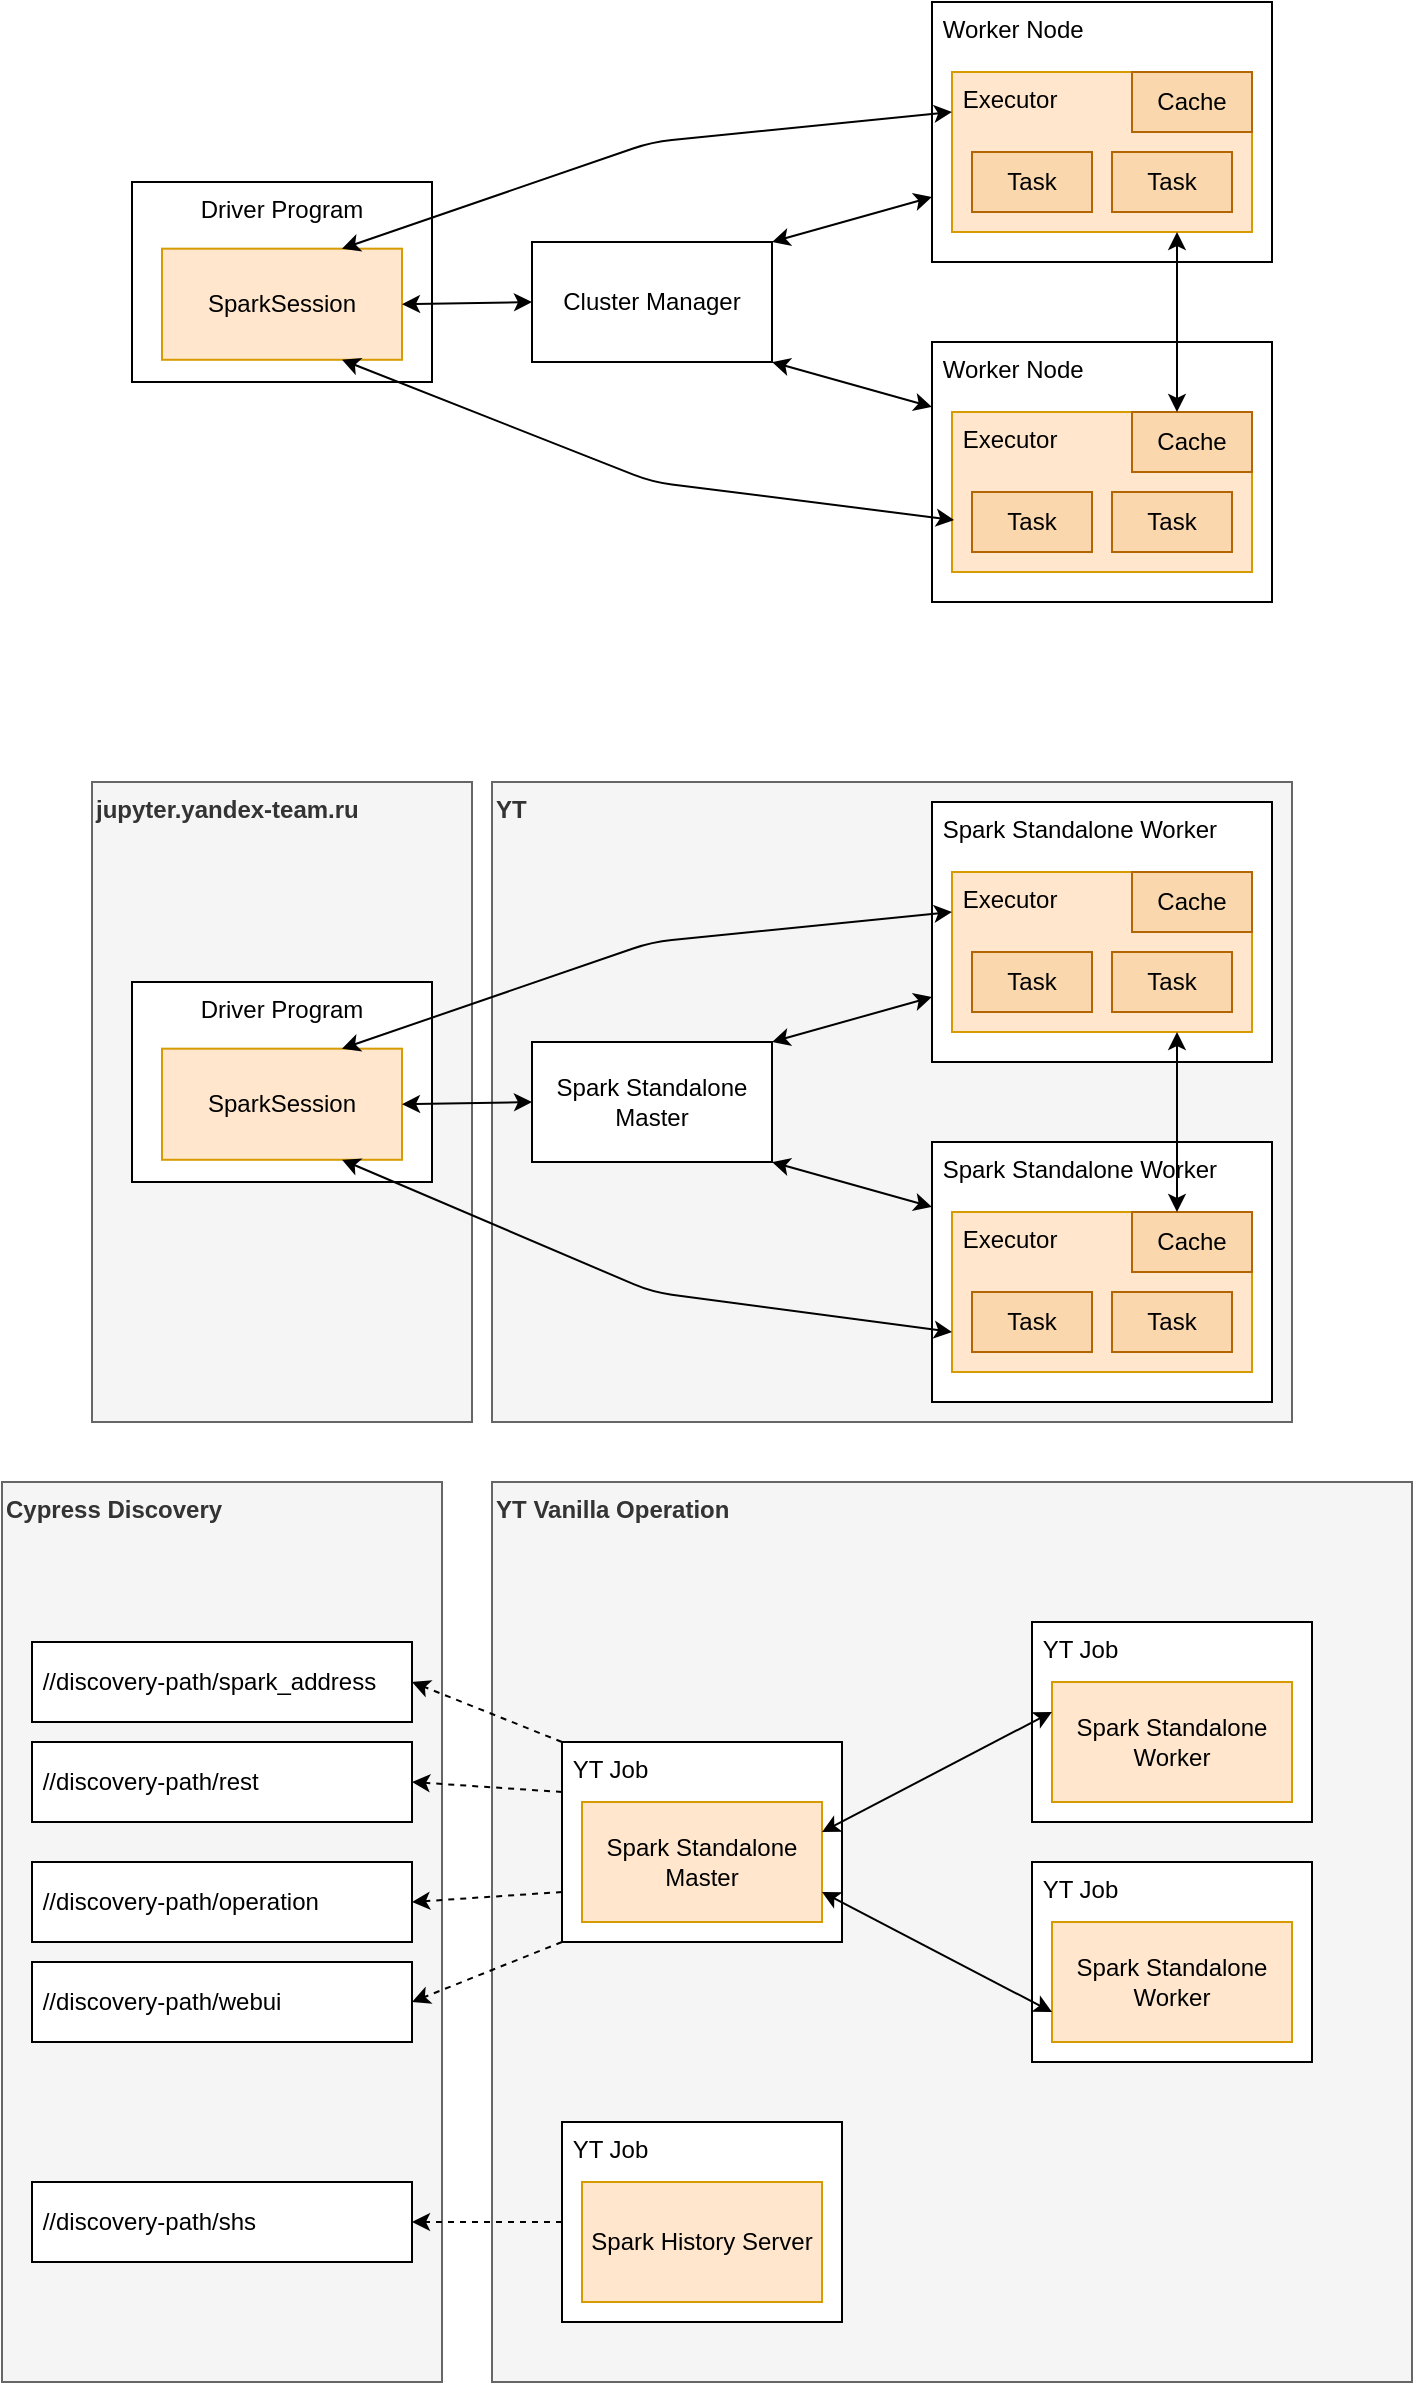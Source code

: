 <mxfile version="12.7.0" type="github">
  <diagram id="d04GukAUwvT-C3K4_uiE" name="Page-1">
    <mxGraphModel dx="1186" dy="779" grid="1" gridSize="10" guides="1" tooltips="1" connect="1" arrows="1" fold="1" page="1" pageScale="1" pageWidth="850" pageHeight="1100" math="0" shadow="0">
      <root>
        <mxCell id="0"/>
        <mxCell id="1" parent="0"/>
        <mxCell id="svGTWTUCAV3rOqe5BG-X-29" value="" style="group" vertex="1" connectable="0" parent="1">
          <mxGeometry x="120" y="170" width="570" height="300" as="geometry"/>
        </mxCell>
        <mxCell id="svGTWTUCAV3rOqe5BG-X-8" value="Cluster Manager" style="rounded=0;whiteSpace=wrap;html=1;" vertex="1" parent="svGTWTUCAV3rOqe5BG-X-29">
          <mxGeometry x="200" y="120" width="120" height="60" as="geometry"/>
        </mxCell>
        <mxCell id="svGTWTUCAV3rOqe5BG-X-15" value="" style="group" vertex="1" connectable="0" parent="svGTWTUCAV3rOqe5BG-X-29">
          <mxGeometry x="400" width="170" height="130" as="geometry"/>
        </mxCell>
        <mxCell id="svGTWTUCAV3rOqe5BG-X-9" value="&lt;div align=&quot;left&quot;&gt;&amp;nbsp;Worker Node&lt;/div&gt;" style="rounded=0;whiteSpace=wrap;html=1;align=left;verticalAlign=top;" vertex="1" parent="svGTWTUCAV3rOqe5BG-X-15">
          <mxGeometry width="170" height="130" as="geometry"/>
        </mxCell>
        <mxCell id="svGTWTUCAV3rOqe5BG-X-14" value="" style="group" vertex="1" connectable="0" parent="svGTWTUCAV3rOqe5BG-X-15">
          <mxGeometry x="10" y="35" width="150" height="80" as="geometry"/>
        </mxCell>
        <mxCell id="svGTWTUCAV3rOqe5BG-X-13" value="&lt;div align=&quot;left&quot;&gt;&amp;nbsp;Executor&lt;/div&gt;" style="rounded=0;whiteSpace=wrap;html=1;align=left;verticalAlign=top;fillColor=#ffe6cc;strokeColor=#d79b00;" vertex="1" parent="svGTWTUCAV3rOqe5BG-X-14">
          <mxGeometry width="150" height="80" as="geometry"/>
        </mxCell>
        <mxCell id="svGTWTUCAV3rOqe5BG-X-10" value="Task" style="rounded=0;whiteSpace=wrap;html=1;fillColor=#fad7ac;strokeColor=#b46504;" vertex="1" parent="svGTWTUCAV3rOqe5BG-X-14">
          <mxGeometry x="10" y="40" width="60" height="30" as="geometry"/>
        </mxCell>
        <mxCell id="svGTWTUCAV3rOqe5BG-X-11" value="Task" style="rounded=0;whiteSpace=wrap;html=1;fillColor=#fad7ac;strokeColor=#b46504;" vertex="1" parent="svGTWTUCAV3rOqe5BG-X-14">
          <mxGeometry x="80" y="40" width="60" height="30" as="geometry"/>
        </mxCell>
        <mxCell id="svGTWTUCAV3rOqe5BG-X-12" value="Cache" style="rounded=0;whiteSpace=wrap;html=1;fillColor=#fad7ac;strokeColor=#b46504;" vertex="1" parent="svGTWTUCAV3rOqe5BG-X-14">
          <mxGeometry x="90" width="60" height="30" as="geometry"/>
        </mxCell>
        <mxCell id="svGTWTUCAV3rOqe5BG-X-16" value="" style="group;align=left;" vertex="1" connectable="0" parent="svGTWTUCAV3rOqe5BG-X-29">
          <mxGeometry x="400" y="170" width="170" height="130" as="geometry"/>
        </mxCell>
        <mxCell id="svGTWTUCAV3rOqe5BG-X-17" value="&lt;div&gt;&amp;nbsp;Worker Node&lt;/div&gt;" style="rounded=0;whiteSpace=wrap;html=1;align=left;verticalAlign=top;" vertex="1" parent="svGTWTUCAV3rOqe5BG-X-16">
          <mxGeometry width="170" height="130" as="geometry"/>
        </mxCell>
        <mxCell id="svGTWTUCAV3rOqe5BG-X-18" value="" style="group" vertex="1" connectable="0" parent="svGTWTUCAV3rOqe5BG-X-16">
          <mxGeometry x="10" y="35" width="150" height="80" as="geometry"/>
        </mxCell>
        <mxCell id="svGTWTUCAV3rOqe5BG-X-19" value="&lt;div align=&quot;left&quot;&gt;&amp;nbsp;Executor&lt;/div&gt;" style="rounded=0;whiteSpace=wrap;html=1;align=left;verticalAlign=top;fillColor=#ffe6cc;strokeColor=#d79b00;" vertex="1" parent="svGTWTUCAV3rOqe5BG-X-18">
          <mxGeometry width="150" height="80" as="geometry"/>
        </mxCell>
        <mxCell id="svGTWTUCAV3rOqe5BG-X-20" value="Task" style="rounded=0;whiteSpace=wrap;html=1;fillColor=#fad7ac;strokeColor=#b46504;" vertex="1" parent="svGTWTUCAV3rOqe5BG-X-18">
          <mxGeometry x="10" y="40" width="60" height="30" as="geometry"/>
        </mxCell>
        <mxCell id="svGTWTUCAV3rOqe5BG-X-21" value="Task" style="rounded=0;whiteSpace=wrap;html=1;fillColor=#fad7ac;strokeColor=#b46504;" vertex="1" parent="svGTWTUCAV3rOqe5BG-X-18">
          <mxGeometry x="80" y="40" width="60" height="30" as="geometry"/>
        </mxCell>
        <mxCell id="svGTWTUCAV3rOqe5BG-X-22" value="Cache" style="rounded=0;whiteSpace=wrap;html=1;fillColor=#fad7ac;strokeColor=#b46504;" vertex="1" parent="svGTWTUCAV3rOqe5BG-X-18">
          <mxGeometry x="90" width="60" height="30" as="geometry"/>
        </mxCell>
        <mxCell id="svGTWTUCAV3rOqe5BG-X-23" value="" style="group" vertex="1" connectable="0" parent="svGTWTUCAV3rOqe5BG-X-29">
          <mxGeometry y="90" width="150" height="100" as="geometry"/>
        </mxCell>
        <mxCell id="svGTWTUCAV3rOqe5BG-X-4" value="&lt;div align=&quot;center&quot;&gt;Driver Program&lt;/div&gt;" style="rounded=0;whiteSpace=wrap;html=1;align=center;verticalAlign=top;" vertex="1" parent="svGTWTUCAV3rOqe5BG-X-23">
          <mxGeometry width="150" height="100" as="geometry"/>
        </mxCell>
        <mxCell id="svGTWTUCAV3rOqe5BG-X-5" value="SparkSession" style="rounded=0;whiteSpace=wrap;html=1;fillColor=#ffe6cc;strokeColor=#d79b00;" vertex="1" parent="svGTWTUCAV3rOqe5BG-X-23">
          <mxGeometry x="15" y="33.333" width="120" height="55.556" as="geometry"/>
        </mxCell>
        <mxCell id="svGTWTUCAV3rOqe5BG-X-24" value="" style="endArrow=classic;startArrow=classic;html=1;exitX=1;exitY=0.5;exitDx=0;exitDy=0;entryX=0;entryY=0.5;entryDx=0;entryDy=0;" edge="1" parent="svGTWTUCAV3rOqe5BG-X-29" source="svGTWTUCAV3rOqe5BG-X-5" target="svGTWTUCAV3rOqe5BG-X-8">
          <mxGeometry width="50" height="50" relative="1" as="geometry">
            <mxPoint x="140" y="300" as="sourcePoint"/>
            <mxPoint x="190" y="250" as="targetPoint"/>
          </mxGeometry>
        </mxCell>
        <mxCell id="svGTWTUCAV3rOqe5BG-X-26" value="" style="endArrow=classic;startArrow=classic;html=1;exitX=1;exitY=1;exitDx=0;exitDy=0;entryX=0;entryY=0.25;entryDx=0;entryDy=0;" edge="1" parent="svGTWTUCAV3rOqe5BG-X-29" source="svGTWTUCAV3rOqe5BG-X-8" target="svGTWTUCAV3rOqe5BG-X-17">
          <mxGeometry width="50" height="50" relative="1" as="geometry">
            <mxPoint x="170" y="410" as="sourcePoint"/>
            <mxPoint x="220" y="360" as="targetPoint"/>
          </mxGeometry>
        </mxCell>
        <mxCell id="svGTWTUCAV3rOqe5BG-X-27" value="" style="endArrow=classic;startArrow=classic;html=1;exitX=1;exitY=0;exitDx=0;exitDy=0;entryX=0;entryY=0.75;entryDx=0;entryDy=0;" edge="1" parent="svGTWTUCAV3rOqe5BG-X-29" source="svGTWTUCAV3rOqe5BG-X-8" target="svGTWTUCAV3rOqe5BG-X-9">
          <mxGeometry width="50" height="50" relative="1" as="geometry">
            <mxPoint x="130" y="340" as="sourcePoint"/>
            <mxPoint x="180" y="290" as="targetPoint"/>
          </mxGeometry>
        </mxCell>
        <mxCell id="svGTWTUCAV3rOqe5BG-X-28" value="" style="endArrow=classic;startArrow=classic;html=1;exitX=0.75;exitY=1;exitDx=0;exitDy=0;entryX=0.75;entryY=0;entryDx=0;entryDy=0;" edge="1" parent="svGTWTUCAV3rOqe5BG-X-29" source="svGTWTUCAV3rOqe5BG-X-13" target="svGTWTUCAV3rOqe5BG-X-19">
          <mxGeometry width="50" height="50" relative="1" as="geometry">
            <mxPoint x="600" y="130" as="sourcePoint"/>
            <mxPoint x="660" y="160" as="targetPoint"/>
          </mxGeometry>
        </mxCell>
        <mxCell id="svGTWTUCAV3rOqe5BG-X-56" value="" style="endArrow=classic;startArrow=classic;html=1;exitX=0.75;exitY=0;exitDx=0;exitDy=0;entryX=0;entryY=0.25;entryDx=0;entryDy=0;" edge="1" parent="svGTWTUCAV3rOqe5BG-X-29" source="svGTWTUCAV3rOqe5BG-X-5" target="svGTWTUCAV3rOqe5BG-X-13">
          <mxGeometry width="50" height="50" relative="1" as="geometry">
            <mxPoint x="-40" y="790" as="sourcePoint"/>
            <mxPoint x="10" y="740" as="targetPoint"/>
            <Array as="points">
              <mxPoint x="260" y="70"/>
            </Array>
          </mxGeometry>
        </mxCell>
        <mxCell id="svGTWTUCAV3rOqe5BG-X-57" value="" style="endArrow=classic;startArrow=classic;html=1;exitX=0.75;exitY=1;exitDx=0;exitDy=0;entryX=0.007;entryY=0.675;entryDx=0;entryDy=0;entryPerimeter=0;" edge="1" parent="svGTWTUCAV3rOqe5BG-X-29" source="svGTWTUCAV3rOqe5BG-X-5" target="svGTWTUCAV3rOqe5BG-X-19">
          <mxGeometry width="50" height="50" relative="1" as="geometry">
            <mxPoint x="-40" y="790" as="sourcePoint"/>
            <mxPoint x="10" y="740" as="targetPoint"/>
            <Array as="points">
              <mxPoint x="260" y="240"/>
            </Array>
          </mxGeometry>
        </mxCell>
        <mxCell id="svGTWTUCAV3rOqe5BG-X-63" value="" style="group" vertex="1" connectable="0" parent="1">
          <mxGeometry x="120" y="570" width="580" height="310" as="geometry"/>
        </mxCell>
        <mxCell id="svGTWTUCAV3rOqe5BG-X-30" value="" style="group" vertex="1" connectable="0" parent="svGTWTUCAV3rOqe5BG-X-63">
          <mxGeometry width="580" height="310" as="geometry"/>
        </mxCell>
        <mxCell id="svGTWTUCAV3rOqe5BG-X-54" value="&lt;b&gt;YT&lt;/b&gt;" style="rounded=0;whiteSpace=wrap;html=1;align=left;fillColor=#f5f5f5;strokeColor=#666666;fontColor=#333333;verticalAlign=top;" vertex="1" parent="svGTWTUCAV3rOqe5BG-X-30">
          <mxGeometry x="180" y="-10" width="400" height="320" as="geometry"/>
        </mxCell>
        <mxCell id="svGTWTUCAV3rOqe5BG-X-53" value="&lt;b&gt;jupyter.yandex-team.ru&lt;/b&gt;" style="rounded=0;whiteSpace=wrap;html=1;align=left;verticalAlign=top;fillColor=#f5f5f5;strokeColor=#666666;fontColor=#333333;" vertex="1" parent="svGTWTUCAV3rOqe5BG-X-30">
          <mxGeometry x="-20" y="-10" width="190" height="320" as="geometry"/>
        </mxCell>
        <mxCell id="svGTWTUCAV3rOqe5BG-X-31" value="Spark Standalone Master" style="rounded=0;whiteSpace=wrap;html=1;" vertex="1" parent="svGTWTUCAV3rOqe5BG-X-30">
          <mxGeometry x="200" y="120" width="120" height="60" as="geometry"/>
        </mxCell>
        <mxCell id="svGTWTUCAV3rOqe5BG-X-32" value="" style="group" vertex="1" connectable="0" parent="svGTWTUCAV3rOqe5BG-X-30">
          <mxGeometry x="400" width="170" height="130" as="geometry"/>
        </mxCell>
        <mxCell id="svGTWTUCAV3rOqe5BG-X-33" value="&lt;div align=&quot;left&quot;&gt;&amp;nbsp;Spark Standalone Worker&lt;br&gt;&lt;/div&gt;" style="rounded=0;whiteSpace=wrap;html=1;align=left;verticalAlign=top;" vertex="1" parent="svGTWTUCAV3rOqe5BG-X-32">
          <mxGeometry width="170" height="130" as="geometry"/>
        </mxCell>
        <mxCell id="svGTWTUCAV3rOqe5BG-X-34" value="" style="group" vertex="1" connectable="0" parent="svGTWTUCAV3rOqe5BG-X-32">
          <mxGeometry x="10" y="35" width="150" height="80" as="geometry"/>
        </mxCell>
        <mxCell id="svGTWTUCAV3rOqe5BG-X-35" value="&lt;div align=&quot;left&quot;&gt;&amp;nbsp;Executor&lt;/div&gt;" style="rounded=0;whiteSpace=wrap;html=1;align=left;verticalAlign=top;fillColor=#ffe6cc;strokeColor=#d79b00;" vertex="1" parent="svGTWTUCAV3rOqe5BG-X-34">
          <mxGeometry width="150" height="80" as="geometry"/>
        </mxCell>
        <mxCell id="svGTWTUCAV3rOqe5BG-X-36" value="Task" style="rounded=0;whiteSpace=wrap;html=1;fillColor=#fad7ac;strokeColor=#b46504;" vertex="1" parent="svGTWTUCAV3rOqe5BG-X-34">
          <mxGeometry x="10" y="40" width="60" height="30" as="geometry"/>
        </mxCell>
        <mxCell id="svGTWTUCAV3rOqe5BG-X-37" value="Task" style="rounded=0;whiteSpace=wrap;html=1;fillColor=#fad7ac;strokeColor=#b46504;" vertex="1" parent="svGTWTUCAV3rOqe5BG-X-34">
          <mxGeometry x="80" y="40" width="60" height="30" as="geometry"/>
        </mxCell>
        <mxCell id="svGTWTUCAV3rOqe5BG-X-38" value="Cache" style="rounded=0;whiteSpace=wrap;html=1;fillColor=#fad7ac;strokeColor=#b46504;" vertex="1" parent="svGTWTUCAV3rOqe5BG-X-34">
          <mxGeometry x="90" width="60" height="30" as="geometry"/>
        </mxCell>
        <mxCell id="svGTWTUCAV3rOqe5BG-X-39" value="" style="group;align=left;" vertex="1" connectable="0" parent="svGTWTUCAV3rOqe5BG-X-30">
          <mxGeometry x="400" y="170" width="170" height="130" as="geometry"/>
        </mxCell>
        <mxCell id="svGTWTUCAV3rOqe5BG-X-40" value="&amp;nbsp;Spark Standalone Worker" style="rounded=0;whiteSpace=wrap;html=1;align=left;verticalAlign=top;" vertex="1" parent="svGTWTUCAV3rOqe5BG-X-39">
          <mxGeometry width="170" height="130" as="geometry"/>
        </mxCell>
        <mxCell id="svGTWTUCAV3rOqe5BG-X-41" value="" style="group" vertex="1" connectable="0" parent="svGTWTUCAV3rOqe5BG-X-39">
          <mxGeometry x="10" y="35" width="150" height="80" as="geometry"/>
        </mxCell>
        <mxCell id="svGTWTUCAV3rOqe5BG-X-42" value="&lt;div align=&quot;left&quot;&gt;&amp;nbsp;Executor&lt;/div&gt;" style="rounded=0;whiteSpace=wrap;html=1;align=left;verticalAlign=top;fillColor=#ffe6cc;strokeColor=#d79b00;" vertex="1" parent="svGTWTUCAV3rOqe5BG-X-41">
          <mxGeometry width="150" height="80" as="geometry"/>
        </mxCell>
        <mxCell id="svGTWTUCAV3rOqe5BG-X-43" value="Task" style="rounded=0;whiteSpace=wrap;html=1;fillColor=#fad7ac;strokeColor=#b46504;" vertex="1" parent="svGTWTUCAV3rOqe5BG-X-41">
          <mxGeometry x="10" y="40" width="60" height="30" as="geometry"/>
        </mxCell>
        <mxCell id="svGTWTUCAV3rOqe5BG-X-44" value="Task" style="rounded=0;whiteSpace=wrap;html=1;fillColor=#fad7ac;strokeColor=#b46504;" vertex="1" parent="svGTWTUCAV3rOqe5BG-X-41">
          <mxGeometry x="80" y="40" width="60" height="30" as="geometry"/>
        </mxCell>
        <mxCell id="svGTWTUCAV3rOqe5BG-X-45" value="Cache" style="rounded=0;whiteSpace=wrap;html=1;fillColor=#fad7ac;strokeColor=#b46504;" vertex="1" parent="svGTWTUCAV3rOqe5BG-X-41">
          <mxGeometry x="90" width="60" height="30" as="geometry"/>
        </mxCell>
        <mxCell id="svGTWTUCAV3rOqe5BG-X-46" value="" style="group" vertex="1" connectable="0" parent="svGTWTUCAV3rOqe5BG-X-30">
          <mxGeometry y="90" width="150" height="100" as="geometry"/>
        </mxCell>
        <mxCell id="svGTWTUCAV3rOqe5BG-X-47" value="&lt;div align=&quot;center&quot;&gt;Driver Program&lt;/div&gt;" style="rounded=0;whiteSpace=wrap;html=1;align=center;verticalAlign=top;" vertex="1" parent="svGTWTUCAV3rOqe5BG-X-46">
          <mxGeometry width="150" height="100" as="geometry"/>
        </mxCell>
        <mxCell id="svGTWTUCAV3rOqe5BG-X-48" value="SparkSession" style="rounded=0;whiteSpace=wrap;html=1;fillColor=#ffe6cc;strokeColor=#d79b00;" vertex="1" parent="svGTWTUCAV3rOqe5BG-X-46">
          <mxGeometry x="15" y="33.333" width="120" height="55.556" as="geometry"/>
        </mxCell>
        <mxCell id="svGTWTUCAV3rOqe5BG-X-49" value="" style="endArrow=classic;startArrow=classic;html=1;exitX=1;exitY=0.5;exitDx=0;exitDy=0;entryX=0;entryY=0.5;entryDx=0;entryDy=0;" edge="1" parent="svGTWTUCAV3rOqe5BG-X-30" source="svGTWTUCAV3rOqe5BG-X-48" target="svGTWTUCAV3rOqe5BG-X-31">
          <mxGeometry width="50" height="50" relative="1" as="geometry">
            <mxPoint x="140" y="300" as="sourcePoint"/>
            <mxPoint x="190" y="250" as="targetPoint"/>
          </mxGeometry>
        </mxCell>
        <mxCell id="svGTWTUCAV3rOqe5BG-X-50" value="" style="endArrow=classic;startArrow=classic;html=1;exitX=1;exitY=1;exitDx=0;exitDy=0;entryX=0;entryY=0.25;entryDx=0;entryDy=0;" edge="1" parent="svGTWTUCAV3rOqe5BG-X-30" source="svGTWTUCAV3rOqe5BG-X-31" target="svGTWTUCAV3rOqe5BG-X-40">
          <mxGeometry width="50" height="50" relative="1" as="geometry">
            <mxPoint x="170" y="410" as="sourcePoint"/>
            <mxPoint x="220" y="360" as="targetPoint"/>
          </mxGeometry>
        </mxCell>
        <mxCell id="svGTWTUCAV3rOqe5BG-X-51" value="" style="endArrow=classic;startArrow=classic;html=1;exitX=1;exitY=0;exitDx=0;exitDy=0;entryX=0;entryY=0.75;entryDx=0;entryDy=0;" edge="1" parent="svGTWTUCAV3rOqe5BG-X-30" source="svGTWTUCAV3rOqe5BG-X-31" target="svGTWTUCAV3rOqe5BG-X-33">
          <mxGeometry width="50" height="50" relative="1" as="geometry">
            <mxPoint x="130" y="340" as="sourcePoint"/>
            <mxPoint x="180" y="290" as="targetPoint"/>
          </mxGeometry>
        </mxCell>
        <mxCell id="svGTWTUCAV3rOqe5BG-X-52" value="" style="endArrow=classic;startArrow=classic;html=1;exitX=0.75;exitY=1;exitDx=0;exitDy=0;entryX=0.75;entryY=0;entryDx=0;entryDy=0;" edge="1" parent="svGTWTUCAV3rOqe5BG-X-30" source="svGTWTUCAV3rOqe5BG-X-35" target="svGTWTUCAV3rOqe5BG-X-42">
          <mxGeometry width="50" height="50" relative="1" as="geometry">
            <mxPoint x="600" y="130" as="sourcePoint"/>
            <mxPoint x="660" y="160" as="targetPoint"/>
          </mxGeometry>
        </mxCell>
        <mxCell id="svGTWTUCAV3rOqe5BG-X-61" value="" style="endArrow=classic;startArrow=classic;html=1;exitX=0.75;exitY=0;exitDx=0;exitDy=0;entryX=0;entryY=0.25;entryDx=0;entryDy=0;" edge="1" parent="svGTWTUCAV3rOqe5BG-X-30" source="svGTWTUCAV3rOqe5BG-X-48" target="svGTWTUCAV3rOqe5BG-X-35">
          <mxGeometry width="50" height="50" relative="1" as="geometry">
            <mxPoint x="-20" y="380" as="sourcePoint"/>
            <mxPoint x="30" y="330" as="targetPoint"/>
            <Array as="points">
              <mxPoint x="260" y="70"/>
            </Array>
          </mxGeometry>
        </mxCell>
        <mxCell id="svGTWTUCAV3rOqe5BG-X-62" value="" style="endArrow=classic;startArrow=classic;html=1;entryX=0.75;entryY=1;entryDx=0;entryDy=0;exitX=0;exitY=0.75;exitDx=0;exitDy=0;" edge="1" parent="svGTWTUCAV3rOqe5BG-X-30" source="svGTWTUCAV3rOqe5BG-X-42" target="svGTWTUCAV3rOqe5BG-X-48">
          <mxGeometry width="50" height="50" relative="1" as="geometry">
            <mxPoint x="-20" y="380" as="sourcePoint"/>
            <mxPoint x="30" y="330" as="targetPoint"/>
            <Array as="points">
              <mxPoint x="260" y="245"/>
            </Array>
          </mxGeometry>
        </mxCell>
        <mxCell id="svGTWTUCAV3rOqe5BG-X-145" value="" style="group" vertex="1" connectable="0" parent="1">
          <mxGeometry x="300" y="910" width="460" height="450" as="geometry"/>
        </mxCell>
        <mxCell id="svGTWTUCAV3rOqe5BG-X-67" value="&lt;b&gt;YT&lt;/b&gt; &lt;b&gt;Vanilla Operation&lt;/b&gt;" style="rounded=0;whiteSpace=wrap;html=1;align=left;fillColor=#f5f5f5;strokeColor=#666666;fontColor=#333333;verticalAlign=top;" vertex="1" parent="svGTWTUCAV3rOqe5BG-X-145">
          <mxGeometry width="460" height="450" as="geometry"/>
        </mxCell>
        <mxCell id="svGTWTUCAV3rOqe5BG-X-138" value="" style="group" vertex="1" connectable="0" parent="svGTWTUCAV3rOqe5BG-X-145">
          <mxGeometry x="35" y="320" width="140" height="100" as="geometry"/>
        </mxCell>
        <mxCell id="svGTWTUCAV3rOqe5BG-X-139" value="" style="group" vertex="1" connectable="0" parent="svGTWTUCAV3rOqe5BG-X-138">
          <mxGeometry width="140" height="100" as="geometry"/>
        </mxCell>
        <mxCell id="svGTWTUCAV3rOqe5BG-X-140" value="&amp;nbsp;YT Job" style="rounded=0;whiteSpace=wrap;html=1;align=left;verticalAlign=top;" vertex="1" parent="svGTWTUCAV3rOqe5BG-X-139">
          <mxGeometry width="140" height="100" as="geometry"/>
        </mxCell>
        <mxCell id="svGTWTUCAV3rOqe5BG-X-141" value="Spark History Server" style="rounded=0;whiteSpace=wrap;html=1;fillColor=#ffe6cc;strokeColor=#d79b00;" vertex="1" parent="svGTWTUCAV3rOqe5BG-X-139">
          <mxGeometry x="10" y="30" width="120" height="60" as="geometry"/>
        </mxCell>
        <mxCell id="svGTWTUCAV3rOqe5BG-X-143" value="" style="group" vertex="1" connectable="0" parent="svGTWTUCAV3rOqe5BG-X-145">
          <mxGeometry x="35" y="70" width="375" height="220" as="geometry"/>
        </mxCell>
        <mxCell id="svGTWTUCAV3rOqe5BG-X-137" value="" style="group" vertex="1" connectable="0" parent="svGTWTUCAV3rOqe5BG-X-143">
          <mxGeometry y="60" width="140" height="100" as="geometry"/>
        </mxCell>
        <mxCell id="svGTWTUCAV3rOqe5BG-X-104" value="" style="group" vertex="1" connectable="0" parent="svGTWTUCAV3rOqe5BG-X-137">
          <mxGeometry width="140" height="100" as="geometry"/>
        </mxCell>
        <mxCell id="svGTWTUCAV3rOqe5BG-X-94" value="&amp;nbsp;YT Job" style="rounded=0;whiteSpace=wrap;html=1;align=left;verticalAlign=top;" vertex="1" parent="svGTWTUCAV3rOqe5BG-X-104">
          <mxGeometry width="140" height="100" as="geometry"/>
        </mxCell>
        <mxCell id="svGTWTUCAV3rOqe5BG-X-69" value="Spark Standalone Master" style="rounded=0;whiteSpace=wrap;html=1;fillColor=#ffe6cc;strokeColor=#d79b00;" vertex="1" parent="svGTWTUCAV3rOqe5BG-X-104">
          <mxGeometry x="10" y="30" width="120" height="60" as="geometry"/>
        </mxCell>
        <mxCell id="svGTWTUCAV3rOqe5BG-X-96" value="" style="group" vertex="1" connectable="0" parent="svGTWTUCAV3rOqe5BG-X-143">
          <mxGeometry x="235" width="140" height="100" as="geometry"/>
        </mxCell>
        <mxCell id="svGTWTUCAV3rOqe5BG-X-95" value="&amp;nbsp;YT Job" style="rounded=0;whiteSpace=wrap;html=1;align=left;verticalAlign=top;" vertex="1" parent="svGTWTUCAV3rOqe5BG-X-96">
          <mxGeometry width="140" height="100" as="geometry"/>
        </mxCell>
        <mxCell id="svGTWTUCAV3rOqe5BG-X-71" value="&lt;div&gt;Spark Standalone Worker&lt;br&gt;&lt;/div&gt;" style="rounded=0;whiteSpace=wrap;html=1;align=center;verticalAlign=middle;fillColor=#ffe6cc;strokeColor=#d79b00;" vertex="1" parent="svGTWTUCAV3rOqe5BG-X-96">
          <mxGeometry x="10" y="30" width="120" height="60" as="geometry"/>
        </mxCell>
        <mxCell id="svGTWTUCAV3rOqe5BG-X-89" value="" style="endArrow=classic;startArrow=classic;html=1;exitX=1;exitY=0.25;exitDx=0;exitDy=0;entryX=0;entryY=0.25;entryDx=0;entryDy=0;" edge="1" parent="svGTWTUCAV3rOqe5BG-X-143" source="svGTWTUCAV3rOqe5BG-X-69" target="svGTWTUCAV3rOqe5BG-X-71">
          <mxGeometry width="50" height="50" relative="1" as="geometry">
            <mxPoint x="120" y="380" as="sourcePoint"/>
            <mxPoint x="170" y="330" as="targetPoint"/>
          </mxGeometry>
        </mxCell>
        <mxCell id="svGTWTUCAV3rOqe5BG-X-97" value="" style="group" vertex="1" connectable="0" parent="svGTWTUCAV3rOqe5BG-X-143">
          <mxGeometry x="235" y="120" width="140" height="100" as="geometry"/>
        </mxCell>
        <mxCell id="svGTWTUCAV3rOqe5BG-X-98" value="&amp;nbsp;YT Job" style="rounded=0;whiteSpace=wrap;html=1;align=left;verticalAlign=top;" vertex="1" parent="svGTWTUCAV3rOqe5BG-X-97">
          <mxGeometry width="140" height="100" as="geometry"/>
        </mxCell>
        <mxCell id="svGTWTUCAV3rOqe5BG-X-99" value="&lt;div&gt;Spark Standalone Worker&lt;br&gt;&lt;/div&gt;" style="rounded=0;whiteSpace=wrap;html=1;align=center;verticalAlign=middle;fillColor=#ffe6cc;strokeColor=#d79b00;" vertex="1" parent="svGTWTUCAV3rOqe5BG-X-97">
          <mxGeometry x="10" y="30" width="120" height="60" as="geometry"/>
        </mxCell>
        <mxCell id="svGTWTUCAV3rOqe5BG-X-103" value="" style="endArrow=classic;startArrow=classic;html=1;exitX=1;exitY=0.75;exitDx=0;exitDy=0;entryX=0;entryY=0.75;entryDx=0;entryDy=0;" edge="1" parent="svGTWTUCAV3rOqe5BG-X-143" source="svGTWTUCAV3rOqe5BG-X-69" target="svGTWTUCAV3rOqe5BG-X-99">
          <mxGeometry width="50" height="50" relative="1" as="geometry">
            <mxPoint x="140" y="95" as="sourcePoint"/>
            <mxPoint x="255" y="55" as="targetPoint"/>
          </mxGeometry>
        </mxCell>
        <mxCell id="svGTWTUCAV3rOqe5BG-X-146" value="&lt;b&gt;Cypress Discovery&lt;/b&gt;" style="rounded=0;whiteSpace=wrap;html=1;align=left;verticalAlign=top;fillColor=#f5f5f5;strokeColor=#666666;fontColor=#333333;" vertex="1" parent="1">
          <mxGeometry x="55" y="910" width="220" height="450" as="geometry"/>
        </mxCell>
        <mxCell id="svGTWTUCAV3rOqe5BG-X-147" value="&amp;nbsp;//discovery-path/spark_address" style="rounded=0;whiteSpace=wrap;html=1;align=left;" vertex="1" parent="1">
          <mxGeometry x="70" y="990" width="190" height="40" as="geometry"/>
        </mxCell>
        <mxCell id="svGTWTUCAV3rOqe5BG-X-148" value="&lt;div align=&quot;left&quot;&gt;&amp;nbsp;//discovery-path/rest&lt;/div&gt;" style="rounded=0;whiteSpace=wrap;html=1;align=left;" vertex="1" parent="1">
          <mxGeometry x="70" y="1040" width="190" height="40" as="geometry"/>
        </mxCell>
        <mxCell id="svGTWTUCAV3rOqe5BG-X-149" value="&lt;div align=&quot;left&quot;&gt;&amp;nbsp;//discovery-path/operation&lt;/div&gt;" style="rounded=0;whiteSpace=wrap;html=1;align=left;" vertex="1" parent="1">
          <mxGeometry x="70" y="1100" width="190" height="40" as="geometry"/>
        </mxCell>
        <mxCell id="svGTWTUCAV3rOqe5BG-X-150" value="&lt;div align=&quot;left&quot;&gt;&amp;nbsp;//discovery-path/webui&lt;/div&gt;" style="rounded=0;whiteSpace=wrap;html=1;align=left;" vertex="1" parent="1">
          <mxGeometry x="70" y="1150" width="190" height="40" as="geometry"/>
        </mxCell>
        <mxCell id="svGTWTUCAV3rOqe5BG-X-151" value="&lt;div align=&quot;left&quot;&gt;&amp;nbsp;//discovery-path/shs&lt;/div&gt;" style="rounded=0;whiteSpace=wrap;html=1;align=left;" vertex="1" parent="1">
          <mxGeometry x="70" y="1260" width="190" height="40" as="geometry"/>
        </mxCell>
        <mxCell id="svGTWTUCAV3rOqe5BG-X-154" value="" style="endArrow=classic;html=1;entryX=1;entryY=0.5;entryDx=0;entryDy=0;exitX=0;exitY=0;exitDx=0;exitDy=0;dashed=1;" edge="1" parent="1" source="svGTWTUCAV3rOqe5BG-X-94" target="svGTWTUCAV3rOqe5BG-X-147">
          <mxGeometry width="50" height="50" relative="1" as="geometry">
            <mxPoint x="190" y="1480" as="sourcePoint"/>
            <mxPoint x="240" y="1430" as="targetPoint"/>
          </mxGeometry>
        </mxCell>
        <mxCell id="svGTWTUCAV3rOqe5BG-X-155" value="" style="endArrow=classic;html=1;exitX=0;exitY=0.25;exitDx=0;exitDy=0;entryX=1;entryY=0.5;entryDx=0;entryDy=0;dashed=1;" edge="1" parent="1" source="svGTWTUCAV3rOqe5BG-X-94" target="svGTWTUCAV3rOqe5BG-X-148">
          <mxGeometry width="50" height="50" relative="1" as="geometry">
            <mxPoint x="130" y="1480" as="sourcePoint"/>
            <mxPoint x="180" y="1430" as="targetPoint"/>
          </mxGeometry>
        </mxCell>
        <mxCell id="svGTWTUCAV3rOqe5BG-X-156" value="" style="endArrow=classic;html=1;exitX=0;exitY=0.75;exitDx=0;exitDy=0;entryX=1;entryY=0.5;entryDx=0;entryDy=0;dashed=1;" edge="1" parent="1" source="svGTWTUCAV3rOqe5BG-X-94" target="svGTWTUCAV3rOqe5BG-X-149">
          <mxGeometry width="50" height="50" relative="1" as="geometry">
            <mxPoint x="200" y="1480" as="sourcePoint"/>
            <mxPoint x="250" y="1430" as="targetPoint"/>
          </mxGeometry>
        </mxCell>
        <mxCell id="svGTWTUCAV3rOqe5BG-X-157" value="" style="endArrow=classic;html=1;exitX=0;exitY=1;exitDx=0;exitDy=0;entryX=1;entryY=0.5;entryDx=0;entryDy=0;dashed=1;" edge="1" parent="1" source="svGTWTUCAV3rOqe5BG-X-94" target="svGTWTUCAV3rOqe5BG-X-150">
          <mxGeometry width="50" height="50" relative="1" as="geometry">
            <mxPoint x="130" y="1510" as="sourcePoint"/>
            <mxPoint x="180" y="1460" as="targetPoint"/>
          </mxGeometry>
        </mxCell>
        <mxCell id="svGTWTUCAV3rOqe5BG-X-159" value="" style="endArrow=classic;html=1;dashed=1;exitX=0;exitY=0.5;exitDx=0;exitDy=0;entryX=1;entryY=0.5;entryDx=0;entryDy=0;" edge="1" parent="1" source="svGTWTUCAV3rOqe5BG-X-140" target="svGTWTUCAV3rOqe5BG-X-151">
          <mxGeometry width="50" height="50" relative="1" as="geometry">
            <mxPoint x="40" y="1490" as="sourcePoint"/>
            <mxPoint x="90" y="1440" as="targetPoint"/>
          </mxGeometry>
        </mxCell>
      </root>
    </mxGraphModel>
  </diagram>
</mxfile>
